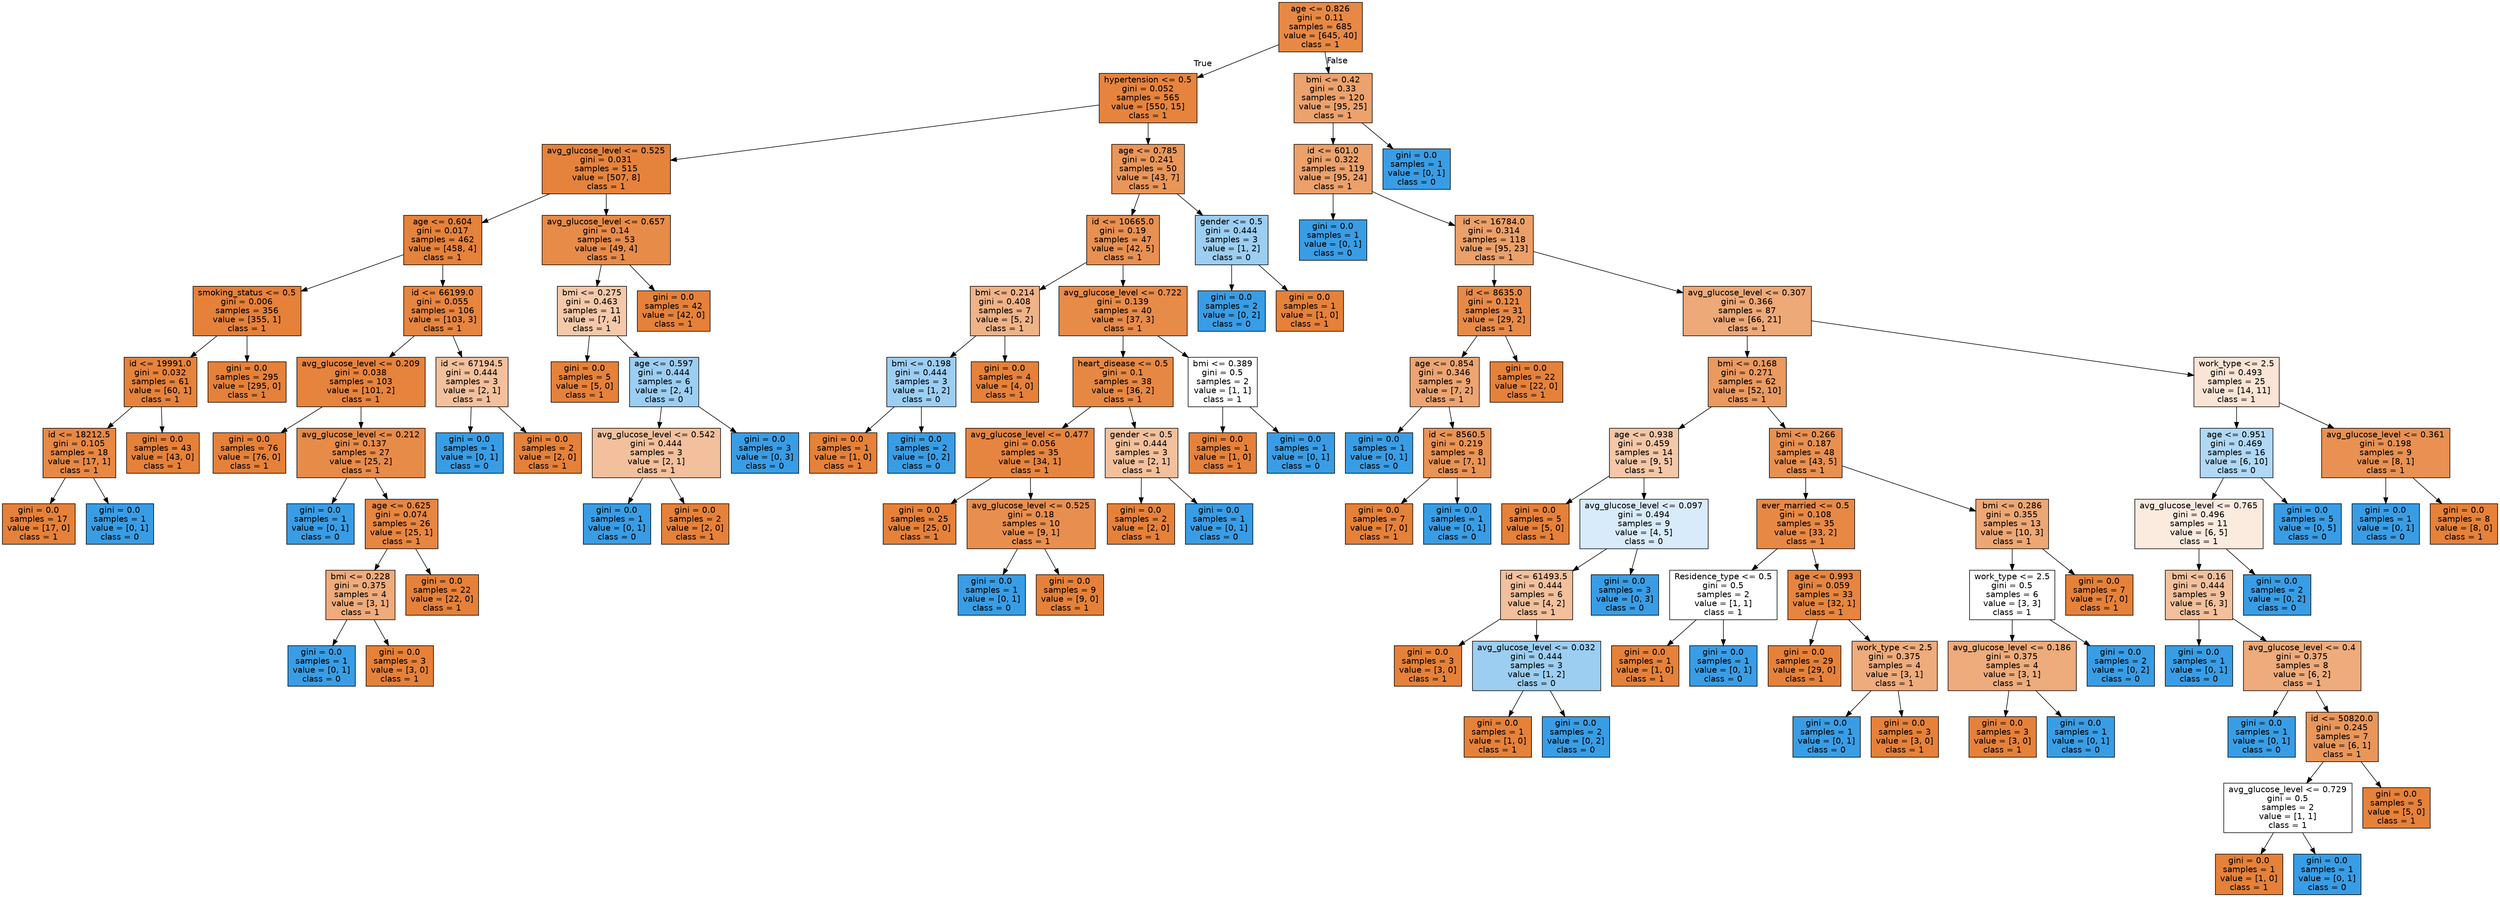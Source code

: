 digraph Tree {
node [shape=box, style="filled", color="black", fontname="helvetica"] ;
edge [fontname="helvetica"] ;
0 [label="age <= 0.826\ngini = 0.11\nsamples = 685\nvalue = [645, 40]\nclass = 1", fillcolor="#e78945"] ;
1 [label="hypertension <= 0.5\ngini = 0.052\nsamples = 565\nvalue = [550, 15]\nclass = 1", fillcolor="#e6843e"] ;
0 -> 1 [labeldistance=2.5, labelangle=45, headlabel="True"] ;
2 [label="avg_glucose_level <= 0.525\ngini = 0.031\nsamples = 515\nvalue = [507, 8]\nclass = 1", fillcolor="#e5833c"] ;
1 -> 2 ;
3 [label="age <= 0.604\ngini = 0.017\nsamples = 462\nvalue = [458, 4]\nclass = 1", fillcolor="#e5823b"] ;
2 -> 3 ;
4 [label="smoking_status <= 0.5\ngini = 0.006\nsamples = 356\nvalue = [355, 1]\nclass = 1", fillcolor="#e5813a"] ;
3 -> 4 ;
5 [label="id <= 19991.0\ngini = 0.032\nsamples = 61\nvalue = [60, 1]\nclass = 1", fillcolor="#e5833c"] ;
4 -> 5 ;
6 [label="id <= 18212.5\ngini = 0.105\nsamples = 18\nvalue = [17, 1]\nclass = 1", fillcolor="#e78845"] ;
5 -> 6 ;
7 [label="gini = 0.0\nsamples = 17\nvalue = [17, 0]\nclass = 1", fillcolor="#e58139"] ;
6 -> 7 ;
8 [label="gini = 0.0\nsamples = 1\nvalue = [0, 1]\nclass = 0", fillcolor="#399de5"] ;
6 -> 8 ;
9 [label="gini = 0.0\nsamples = 43\nvalue = [43, 0]\nclass = 1", fillcolor="#e58139"] ;
5 -> 9 ;
10 [label="gini = 0.0\nsamples = 295\nvalue = [295, 0]\nclass = 1", fillcolor="#e58139"] ;
4 -> 10 ;
11 [label="id <= 66199.0\ngini = 0.055\nsamples = 106\nvalue = [103, 3]\nclass = 1", fillcolor="#e6853f"] ;
3 -> 11 ;
12 [label="avg_glucose_level <= 0.209\ngini = 0.038\nsamples = 103\nvalue = [101, 2]\nclass = 1", fillcolor="#e6833d"] ;
11 -> 12 ;
13 [label="gini = 0.0\nsamples = 76\nvalue = [76, 0]\nclass = 1", fillcolor="#e58139"] ;
12 -> 13 ;
14 [label="avg_glucose_level <= 0.212\ngini = 0.137\nsamples = 27\nvalue = [25, 2]\nclass = 1", fillcolor="#e78b49"] ;
12 -> 14 ;
15 [label="gini = 0.0\nsamples = 1\nvalue = [0, 1]\nclass = 0", fillcolor="#399de5"] ;
14 -> 15 ;
16 [label="age <= 0.625\ngini = 0.074\nsamples = 26\nvalue = [25, 1]\nclass = 1", fillcolor="#e68641"] ;
14 -> 16 ;
17 [label="bmi <= 0.228\ngini = 0.375\nsamples = 4\nvalue = [3, 1]\nclass = 1", fillcolor="#eeab7b"] ;
16 -> 17 ;
18 [label="gini = 0.0\nsamples = 1\nvalue = [0, 1]\nclass = 0", fillcolor="#399de5"] ;
17 -> 18 ;
19 [label="gini = 0.0\nsamples = 3\nvalue = [3, 0]\nclass = 1", fillcolor="#e58139"] ;
17 -> 19 ;
20 [label="gini = 0.0\nsamples = 22\nvalue = [22, 0]\nclass = 1", fillcolor="#e58139"] ;
16 -> 20 ;
21 [label="id <= 67194.5\ngini = 0.444\nsamples = 3\nvalue = [2, 1]\nclass = 1", fillcolor="#f2c09c"] ;
11 -> 21 ;
22 [label="gini = 0.0\nsamples = 1\nvalue = [0, 1]\nclass = 0", fillcolor="#399de5"] ;
21 -> 22 ;
23 [label="gini = 0.0\nsamples = 2\nvalue = [2, 0]\nclass = 1", fillcolor="#e58139"] ;
21 -> 23 ;
24 [label="avg_glucose_level <= 0.657\ngini = 0.14\nsamples = 53\nvalue = [49, 4]\nclass = 1", fillcolor="#e78b49"] ;
2 -> 24 ;
25 [label="bmi <= 0.275\ngini = 0.463\nsamples = 11\nvalue = [7, 4]\nclass = 1", fillcolor="#f4c9aa"] ;
24 -> 25 ;
26 [label="gini = 0.0\nsamples = 5\nvalue = [5, 0]\nclass = 1", fillcolor="#e58139"] ;
25 -> 26 ;
27 [label="age <= 0.597\ngini = 0.444\nsamples = 6\nvalue = [2, 4]\nclass = 0", fillcolor="#9ccef2"] ;
25 -> 27 ;
28 [label="avg_glucose_level <= 0.542\ngini = 0.444\nsamples = 3\nvalue = [2, 1]\nclass = 1", fillcolor="#f2c09c"] ;
27 -> 28 ;
29 [label="gini = 0.0\nsamples = 1\nvalue = [0, 1]\nclass = 0", fillcolor="#399de5"] ;
28 -> 29 ;
30 [label="gini = 0.0\nsamples = 2\nvalue = [2, 0]\nclass = 1", fillcolor="#e58139"] ;
28 -> 30 ;
31 [label="gini = 0.0\nsamples = 3\nvalue = [0, 3]\nclass = 0", fillcolor="#399de5"] ;
27 -> 31 ;
32 [label="gini = 0.0\nsamples = 42\nvalue = [42, 0]\nclass = 1", fillcolor="#e58139"] ;
24 -> 32 ;
33 [label="age <= 0.785\ngini = 0.241\nsamples = 50\nvalue = [43, 7]\nclass = 1", fillcolor="#e99659"] ;
1 -> 33 ;
34 [label="id <= 10665.0\ngini = 0.19\nsamples = 47\nvalue = [42, 5]\nclass = 1", fillcolor="#e89051"] ;
33 -> 34 ;
35 [label="bmi <= 0.214\ngini = 0.408\nsamples = 7\nvalue = [5, 2]\nclass = 1", fillcolor="#efb388"] ;
34 -> 35 ;
36 [label="bmi <= 0.198\ngini = 0.444\nsamples = 3\nvalue = [1, 2]\nclass = 0", fillcolor="#9ccef2"] ;
35 -> 36 ;
37 [label="gini = 0.0\nsamples = 1\nvalue = [1, 0]\nclass = 1", fillcolor="#e58139"] ;
36 -> 37 ;
38 [label="gini = 0.0\nsamples = 2\nvalue = [0, 2]\nclass = 0", fillcolor="#399de5"] ;
36 -> 38 ;
39 [label="gini = 0.0\nsamples = 4\nvalue = [4, 0]\nclass = 1", fillcolor="#e58139"] ;
35 -> 39 ;
40 [label="avg_glucose_level <= 0.722\ngini = 0.139\nsamples = 40\nvalue = [37, 3]\nclass = 1", fillcolor="#e78b49"] ;
34 -> 40 ;
41 [label="heart_disease <= 0.5\ngini = 0.1\nsamples = 38\nvalue = [36, 2]\nclass = 1", fillcolor="#e68844"] ;
40 -> 41 ;
42 [label="avg_glucose_level <= 0.477\ngini = 0.056\nsamples = 35\nvalue = [34, 1]\nclass = 1", fillcolor="#e6853f"] ;
41 -> 42 ;
43 [label="gini = 0.0\nsamples = 25\nvalue = [25, 0]\nclass = 1", fillcolor="#e58139"] ;
42 -> 43 ;
44 [label="avg_glucose_level <= 0.525\ngini = 0.18\nsamples = 10\nvalue = [9, 1]\nclass = 1", fillcolor="#e88f4f"] ;
42 -> 44 ;
45 [label="gini = 0.0\nsamples = 1\nvalue = [0, 1]\nclass = 0", fillcolor="#399de5"] ;
44 -> 45 ;
46 [label="gini = 0.0\nsamples = 9\nvalue = [9, 0]\nclass = 1", fillcolor="#e58139"] ;
44 -> 46 ;
47 [label="gender <= 0.5\ngini = 0.444\nsamples = 3\nvalue = [2, 1]\nclass = 1", fillcolor="#f2c09c"] ;
41 -> 47 ;
48 [label="gini = 0.0\nsamples = 2\nvalue = [2, 0]\nclass = 1", fillcolor="#e58139"] ;
47 -> 48 ;
49 [label="gini = 0.0\nsamples = 1\nvalue = [0, 1]\nclass = 0", fillcolor="#399de5"] ;
47 -> 49 ;
50 [label="bmi <= 0.389\ngini = 0.5\nsamples = 2\nvalue = [1, 1]\nclass = 1", fillcolor="#ffffff"] ;
40 -> 50 ;
51 [label="gini = 0.0\nsamples = 1\nvalue = [1, 0]\nclass = 1", fillcolor="#e58139"] ;
50 -> 51 ;
52 [label="gini = 0.0\nsamples = 1\nvalue = [0, 1]\nclass = 0", fillcolor="#399de5"] ;
50 -> 52 ;
53 [label="gender <= 0.5\ngini = 0.444\nsamples = 3\nvalue = [1, 2]\nclass = 0", fillcolor="#9ccef2"] ;
33 -> 53 ;
54 [label="gini = 0.0\nsamples = 2\nvalue = [0, 2]\nclass = 0", fillcolor="#399de5"] ;
53 -> 54 ;
55 [label="gini = 0.0\nsamples = 1\nvalue = [1, 0]\nclass = 1", fillcolor="#e58139"] ;
53 -> 55 ;
56 [label="bmi <= 0.42\ngini = 0.33\nsamples = 120\nvalue = [95, 25]\nclass = 1", fillcolor="#eca26d"] ;
0 -> 56 [labeldistance=2.5, labelangle=-45, headlabel="False"] ;
57 [label="id <= 601.0\ngini = 0.322\nsamples = 119\nvalue = [95, 24]\nclass = 1", fillcolor="#eca16b"] ;
56 -> 57 ;
58 [label="gini = 0.0\nsamples = 1\nvalue = [0, 1]\nclass = 0", fillcolor="#399de5"] ;
57 -> 58 ;
59 [label="id <= 16784.0\ngini = 0.314\nsamples = 118\nvalue = [95, 23]\nclass = 1", fillcolor="#eba069"] ;
57 -> 59 ;
60 [label="id <= 8635.0\ngini = 0.121\nsamples = 31\nvalue = [29, 2]\nclass = 1", fillcolor="#e78a47"] ;
59 -> 60 ;
61 [label="age <= 0.854\ngini = 0.346\nsamples = 9\nvalue = [7, 2]\nclass = 1", fillcolor="#eca572"] ;
60 -> 61 ;
62 [label="gini = 0.0\nsamples = 1\nvalue = [0, 1]\nclass = 0", fillcolor="#399de5"] ;
61 -> 62 ;
63 [label="id <= 8560.5\ngini = 0.219\nsamples = 8\nvalue = [7, 1]\nclass = 1", fillcolor="#e99355"] ;
61 -> 63 ;
64 [label="gini = 0.0\nsamples = 7\nvalue = [7, 0]\nclass = 1", fillcolor="#e58139"] ;
63 -> 64 ;
65 [label="gini = 0.0\nsamples = 1\nvalue = [0, 1]\nclass = 0", fillcolor="#399de5"] ;
63 -> 65 ;
66 [label="gini = 0.0\nsamples = 22\nvalue = [22, 0]\nclass = 1", fillcolor="#e58139"] ;
60 -> 66 ;
67 [label="avg_glucose_level <= 0.307\ngini = 0.366\nsamples = 87\nvalue = [66, 21]\nclass = 1", fillcolor="#eda978"] ;
59 -> 67 ;
68 [label="bmi <= 0.168\ngini = 0.271\nsamples = 62\nvalue = [52, 10]\nclass = 1", fillcolor="#ea995f"] ;
67 -> 68 ;
69 [label="age <= 0.938\ngini = 0.459\nsamples = 14\nvalue = [9, 5]\nclass = 1", fillcolor="#f3c7a7"] ;
68 -> 69 ;
70 [label="gini = 0.0\nsamples = 5\nvalue = [5, 0]\nclass = 1", fillcolor="#e58139"] ;
69 -> 70 ;
71 [label="avg_glucose_level <= 0.097\ngini = 0.494\nsamples = 9\nvalue = [4, 5]\nclass = 0", fillcolor="#d7ebfa"] ;
69 -> 71 ;
72 [label="id <= 61493.5\ngini = 0.444\nsamples = 6\nvalue = [4, 2]\nclass = 1", fillcolor="#f2c09c"] ;
71 -> 72 ;
73 [label="gini = 0.0\nsamples = 3\nvalue = [3, 0]\nclass = 1", fillcolor="#e58139"] ;
72 -> 73 ;
74 [label="avg_glucose_level <= 0.032\ngini = 0.444\nsamples = 3\nvalue = [1, 2]\nclass = 0", fillcolor="#9ccef2"] ;
72 -> 74 ;
75 [label="gini = 0.0\nsamples = 1\nvalue = [1, 0]\nclass = 1", fillcolor="#e58139"] ;
74 -> 75 ;
76 [label="gini = 0.0\nsamples = 2\nvalue = [0, 2]\nclass = 0", fillcolor="#399de5"] ;
74 -> 76 ;
77 [label="gini = 0.0\nsamples = 3\nvalue = [0, 3]\nclass = 0", fillcolor="#399de5"] ;
71 -> 77 ;
78 [label="bmi <= 0.266\ngini = 0.187\nsamples = 48\nvalue = [43, 5]\nclass = 1", fillcolor="#e89050"] ;
68 -> 78 ;
79 [label="ever_married <= 0.5\ngini = 0.108\nsamples = 35\nvalue = [33, 2]\nclass = 1", fillcolor="#e78945"] ;
78 -> 79 ;
80 [label="Residence_type <= 0.5\ngini = 0.5\nsamples = 2\nvalue = [1, 1]\nclass = 1", fillcolor="#ffffff"] ;
79 -> 80 ;
81 [label="gini = 0.0\nsamples = 1\nvalue = [1, 0]\nclass = 1", fillcolor="#e58139"] ;
80 -> 81 ;
82 [label="gini = 0.0\nsamples = 1\nvalue = [0, 1]\nclass = 0", fillcolor="#399de5"] ;
80 -> 82 ;
83 [label="age <= 0.993\ngini = 0.059\nsamples = 33\nvalue = [32, 1]\nclass = 1", fillcolor="#e6853f"] ;
79 -> 83 ;
84 [label="gini = 0.0\nsamples = 29\nvalue = [29, 0]\nclass = 1", fillcolor="#e58139"] ;
83 -> 84 ;
85 [label="work_type <= 2.5\ngini = 0.375\nsamples = 4\nvalue = [3, 1]\nclass = 1", fillcolor="#eeab7b"] ;
83 -> 85 ;
86 [label="gini = 0.0\nsamples = 1\nvalue = [0, 1]\nclass = 0", fillcolor="#399de5"] ;
85 -> 86 ;
87 [label="gini = 0.0\nsamples = 3\nvalue = [3, 0]\nclass = 1", fillcolor="#e58139"] ;
85 -> 87 ;
88 [label="bmi <= 0.286\ngini = 0.355\nsamples = 13\nvalue = [10, 3]\nclass = 1", fillcolor="#eda774"] ;
78 -> 88 ;
89 [label="work_type <= 2.5\ngini = 0.5\nsamples = 6\nvalue = [3, 3]\nclass = 1", fillcolor="#ffffff"] ;
88 -> 89 ;
90 [label="avg_glucose_level <= 0.186\ngini = 0.375\nsamples = 4\nvalue = [3, 1]\nclass = 1", fillcolor="#eeab7b"] ;
89 -> 90 ;
91 [label="gini = 0.0\nsamples = 3\nvalue = [3, 0]\nclass = 1", fillcolor="#e58139"] ;
90 -> 91 ;
92 [label="gini = 0.0\nsamples = 1\nvalue = [0, 1]\nclass = 0", fillcolor="#399de5"] ;
90 -> 92 ;
93 [label="gini = 0.0\nsamples = 2\nvalue = [0, 2]\nclass = 0", fillcolor="#399de5"] ;
89 -> 93 ;
94 [label="gini = 0.0\nsamples = 7\nvalue = [7, 0]\nclass = 1", fillcolor="#e58139"] ;
88 -> 94 ;
95 [label="work_type <= 2.5\ngini = 0.493\nsamples = 25\nvalue = [14, 11]\nclass = 1", fillcolor="#f9e4d5"] ;
67 -> 95 ;
96 [label="age <= 0.951\ngini = 0.469\nsamples = 16\nvalue = [6, 10]\nclass = 0", fillcolor="#b0d8f5"] ;
95 -> 96 ;
97 [label="avg_glucose_level <= 0.765\ngini = 0.496\nsamples = 11\nvalue = [6, 5]\nclass = 1", fillcolor="#fbeade"] ;
96 -> 97 ;
98 [label="bmi <= 0.16\ngini = 0.444\nsamples = 9\nvalue = [6, 3]\nclass = 1", fillcolor="#f2c09c"] ;
97 -> 98 ;
99 [label="gini = 0.0\nsamples = 1\nvalue = [0, 1]\nclass = 0", fillcolor="#399de5"] ;
98 -> 99 ;
100 [label="avg_glucose_level <= 0.4\ngini = 0.375\nsamples = 8\nvalue = [6, 2]\nclass = 1", fillcolor="#eeab7b"] ;
98 -> 100 ;
101 [label="gini = 0.0\nsamples = 1\nvalue = [0, 1]\nclass = 0", fillcolor="#399de5"] ;
100 -> 101 ;
102 [label="id <= 50820.0\ngini = 0.245\nsamples = 7\nvalue = [6, 1]\nclass = 1", fillcolor="#e9965a"] ;
100 -> 102 ;
103 [label="avg_glucose_level <= 0.729\ngini = 0.5\nsamples = 2\nvalue = [1, 1]\nclass = 1", fillcolor="#ffffff"] ;
102 -> 103 ;
104 [label="gini = 0.0\nsamples = 1\nvalue = [1, 0]\nclass = 1", fillcolor="#e58139"] ;
103 -> 104 ;
105 [label="gini = 0.0\nsamples = 1\nvalue = [0, 1]\nclass = 0", fillcolor="#399de5"] ;
103 -> 105 ;
106 [label="gini = 0.0\nsamples = 5\nvalue = [5, 0]\nclass = 1", fillcolor="#e58139"] ;
102 -> 106 ;
107 [label="gini = 0.0\nsamples = 2\nvalue = [0, 2]\nclass = 0", fillcolor="#399de5"] ;
97 -> 107 ;
108 [label="gini = 0.0\nsamples = 5\nvalue = [0, 5]\nclass = 0", fillcolor="#399de5"] ;
96 -> 108 ;
109 [label="avg_glucose_level <= 0.361\ngini = 0.198\nsamples = 9\nvalue = [8, 1]\nclass = 1", fillcolor="#e89152"] ;
95 -> 109 ;
110 [label="gini = 0.0\nsamples = 1\nvalue = [0, 1]\nclass = 0", fillcolor="#399de5"] ;
109 -> 110 ;
111 [label="gini = 0.0\nsamples = 8\nvalue = [8, 0]\nclass = 1", fillcolor="#e58139"] ;
109 -> 111 ;
112 [label="gini = 0.0\nsamples = 1\nvalue = [0, 1]\nclass = 0", fillcolor="#399de5"] ;
56 -> 112 ;
}
